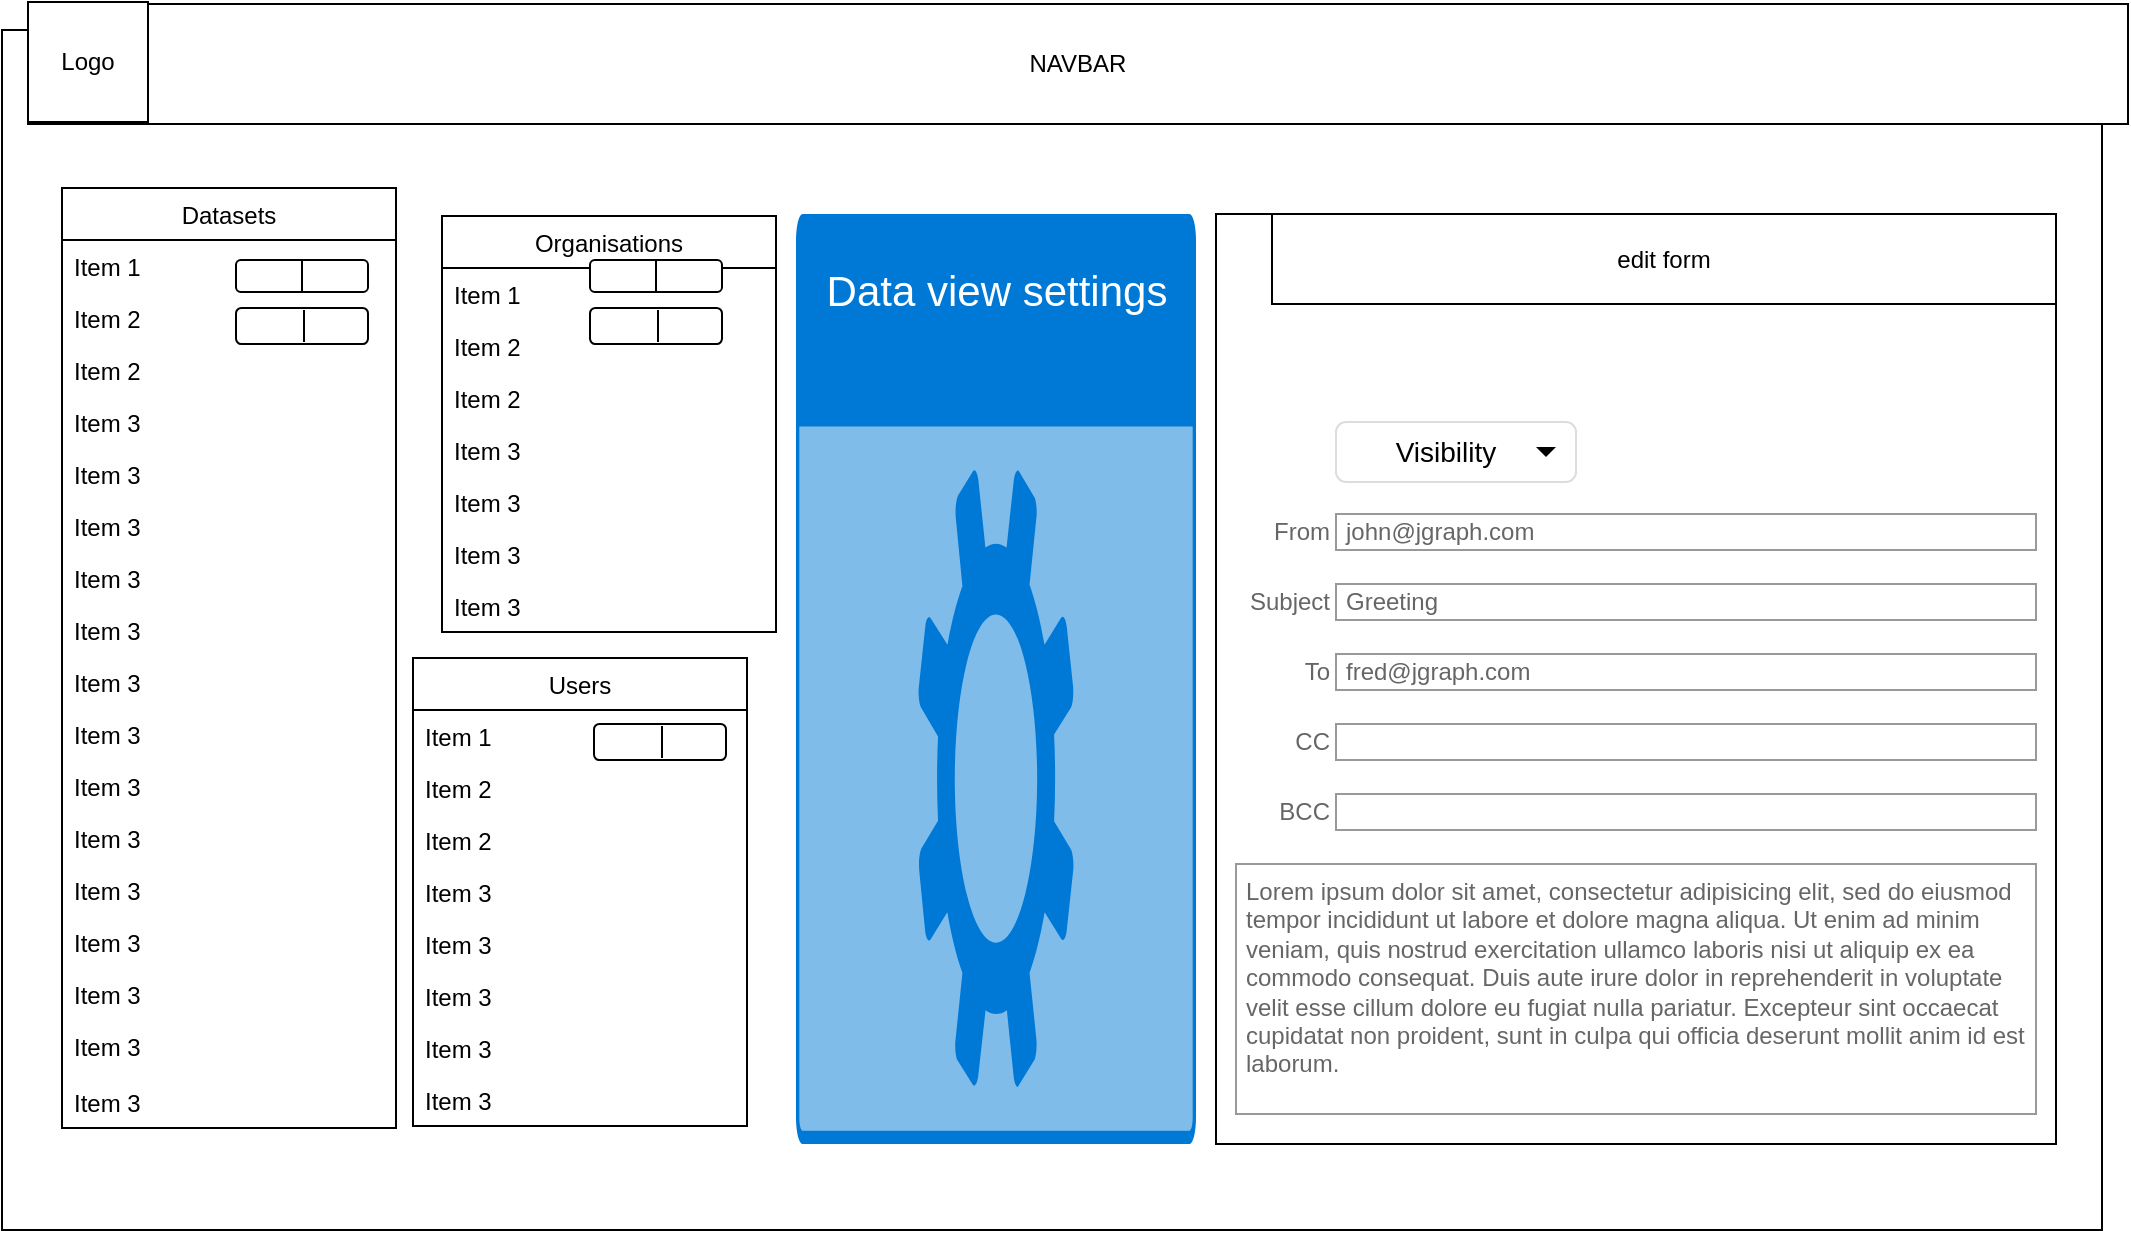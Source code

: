 <mxfile version="11.2.8" type="device" pages="1"><diagram name="Page-1" id="c9db0220-8083-56f3-ca83-edcdcd058819"><mxGraphModel dx="1266" dy="612" grid="1" gridSize="10" guides="1" tooltips="1" connect="1" arrows="1" fold="1" page="1" pageScale="1.5" pageWidth="826" pageHeight="1169" background="#ffffff" math="0" shadow="0"><root><mxCell id="0" style=";html=1;"/><mxCell id="1" style=";html=1;" parent="0"/><mxCell id="bvnYN78s79p-xMKy9MG5-1" value="" style="rounded=0;whiteSpace=wrap;html=1;" vertex="1" parent="1"><mxGeometry x="83" y="33" width="1050" height="600" as="geometry"/></mxCell><mxCell id="bvnYN78s79p-xMKy9MG5-2" value="NAVBAR" style="rounded=0;whiteSpace=wrap;html=1;" vertex="1" parent="1"><mxGeometry x="96" y="20" width="1050" height="60" as="geometry"/></mxCell><mxCell id="bvnYN78s79p-xMKy9MG5-4" value="Logo" style="whiteSpace=wrap;html=1;aspect=fixed;" vertex="1" parent="1"><mxGeometry x="96" y="19" width="60" height="60" as="geometry"/></mxCell><mxCell id="bvnYN78s79p-xMKy9MG5-12" value="Datasets" style="swimlane;fontStyle=0;childLayout=stackLayout;horizontal=1;startSize=26;fillColor=none;horizontalStack=0;resizeParent=1;resizeParentMax=0;resizeLast=0;collapsible=1;marginBottom=0;" vertex="1" parent="1"><mxGeometry x="113" y="112" width="167" height="470" as="geometry"/></mxCell><mxCell id="bvnYN78s79p-xMKy9MG5-13" value="Item 1" style="text;strokeColor=none;fillColor=none;align=left;verticalAlign=top;spacingLeft=4;spacingRight=4;overflow=hidden;rotatable=0;points=[[0,0.5],[1,0.5]];portConstraint=eastwest;" vertex="1" parent="bvnYN78s79p-xMKy9MG5-12"><mxGeometry y="26" width="167" height="26" as="geometry"/></mxCell><mxCell id="bvnYN78s79p-xMKy9MG5-14" value="Item 2" style="text;strokeColor=none;fillColor=none;align=left;verticalAlign=top;spacingLeft=4;spacingRight=4;overflow=hidden;rotatable=0;points=[[0,0.5],[1,0.5]];portConstraint=eastwest;" vertex="1" parent="bvnYN78s79p-xMKy9MG5-12"><mxGeometry y="52" width="167" height="26" as="geometry"/></mxCell><mxCell id="bvnYN78s79p-xMKy9MG5-18" value="Item 2" style="text;strokeColor=none;fillColor=none;align=left;verticalAlign=top;spacingLeft=4;spacingRight=4;overflow=hidden;rotatable=0;points=[[0,0.5],[1,0.5]];portConstraint=eastwest;" vertex="1" parent="bvnYN78s79p-xMKy9MG5-12"><mxGeometry y="78" width="167" height="26" as="geometry"/></mxCell><mxCell id="bvnYN78s79p-xMKy9MG5-15" value="Item 3" style="text;strokeColor=none;fillColor=none;align=left;verticalAlign=top;spacingLeft=4;spacingRight=4;overflow=hidden;rotatable=0;points=[[0,0.5],[1,0.5]];portConstraint=eastwest;" vertex="1" parent="bvnYN78s79p-xMKy9MG5-12"><mxGeometry y="104" width="167" height="26" as="geometry"/></mxCell><mxCell id="bvnYN78s79p-xMKy9MG5-45" value="Item 3" style="text;strokeColor=none;fillColor=none;align=left;verticalAlign=top;spacingLeft=4;spacingRight=4;overflow=hidden;rotatable=0;points=[[0,0.5],[1,0.5]];portConstraint=eastwest;" vertex="1" parent="bvnYN78s79p-xMKy9MG5-12"><mxGeometry y="130" width="167" height="26" as="geometry"/></mxCell><mxCell id="bvnYN78s79p-xMKy9MG5-46" value="Item 3" style="text;strokeColor=none;fillColor=none;align=left;verticalAlign=top;spacingLeft=4;spacingRight=4;overflow=hidden;rotatable=0;points=[[0,0.5],[1,0.5]];portConstraint=eastwest;" vertex="1" parent="bvnYN78s79p-xMKy9MG5-12"><mxGeometry y="156" width="167" height="26" as="geometry"/></mxCell><mxCell id="bvnYN78s79p-xMKy9MG5-19" value="Item 3" style="text;strokeColor=none;fillColor=none;align=left;verticalAlign=top;spacingLeft=4;spacingRight=4;overflow=hidden;rotatable=0;points=[[0,0.5],[1,0.5]];portConstraint=eastwest;" vertex="1" parent="bvnYN78s79p-xMKy9MG5-12"><mxGeometry y="182" width="167" height="26" as="geometry"/></mxCell><mxCell id="bvnYN78s79p-xMKy9MG5-20" value="Item 3" style="text;strokeColor=none;fillColor=none;align=left;verticalAlign=top;spacingLeft=4;spacingRight=4;overflow=hidden;rotatable=0;points=[[0,0.5],[1,0.5]];portConstraint=eastwest;" vertex="1" parent="bvnYN78s79p-xMKy9MG5-12"><mxGeometry y="208" width="167" height="26" as="geometry"/></mxCell><mxCell id="bvnYN78s79p-xMKy9MG5-21" value="Item 3" style="text;strokeColor=none;fillColor=none;align=left;verticalAlign=top;spacingLeft=4;spacingRight=4;overflow=hidden;rotatable=0;points=[[0,0.5],[1,0.5]];portConstraint=eastwest;" vertex="1" parent="bvnYN78s79p-xMKy9MG5-12"><mxGeometry y="234" width="167" height="26" as="geometry"/></mxCell><mxCell id="bvnYN78s79p-xMKy9MG5-22" value="Item 3" style="text;strokeColor=none;fillColor=none;align=left;verticalAlign=top;spacingLeft=4;spacingRight=4;overflow=hidden;rotatable=0;points=[[0,0.5],[1,0.5]];portConstraint=eastwest;" vertex="1" parent="bvnYN78s79p-xMKy9MG5-12"><mxGeometry y="260" width="167" height="26" as="geometry"/></mxCell><mxCell id="bvnYN78s79p-xMKy9MG5-41" value="Item 3" style="text;strokeColor=none;fillColor=none;align=left;verticalAlign=top;spacingLeft=4;spacingRight=4;overflow=hidden;rotatable=0;points=[[0,0.5],[1,0.5]];portConstraint=eastwest;" vertex="1" parent="bvnYN78s79p-xMKy9MG5-12"><mxGeometry y="286" width="167" height="26" as="geometry"/></mxCell><mxCell id="bvnYN78s79p-xMKy9MG5-42" value="Item 3" style="text;strokeColor=none;fillColor=none;align=left;verticalAlign=top;spacingLeft=4;spacingRight=4;overflow=hidden;rotatable=0;points=[[0,0.5],[1,0.5]];portConstraint=eastwest;" vertex="1" parent="bvnYN78s79p-xMKy9MG5-12"><mxGeometry y="312" width="167" height="26" as="geometry"/></mxCell><mxCell id="bvnYN78s79p-xMKy9MG5-48" value="Item 3" style="text;strokeColor=none;fillColor=none;align=left;verticalAlign=top;spacingLeft=4;spacingRight=4;overflow=hidden;rotatable=0;points=[[0,0.5],[1,0.5]];portConstraint=eastwest;" vertex="1" parent="bvnYN78s79p-xMKy9MG5-12"><mxGeometry y="338" width="167" height="26" as="geometry"/></mxCell><mxCell id="bvnYN78s79p-xMKy9MG5-47" value="Item 3" style="text;strokeColor=none;fillColor=none;align=left;verticalAlign=top;spacingLeft=4;spacingRight=4;overflow=hidden;rotatable=0;points=[[0,0.5],[1,0.5]];portConstraint=eastwest;" vertex="1" parent="bvnYN78s79p-xMKy9MG5-12"><mxGeometry y="364" width="167" height="26" as="geometry"/></mxCell><mxCell id="bvnYN78s79p-xMKy9MG5-43" value="Item 3" style="text;strokeColor=none;fillColor=none;align=left;verticalAlign=top;spacingLeft=4;spacingRight=4;overflow=hidden;rotatable=0;points=[[0,0.5],[1,0.5]];portConstraint=eastwest;" vertex="1" parent="bvnYN78s79p-xMKy9MG5-12"><mxGeometry y="390" width="167" height="26" as="geometry"/></mxCell><mxCell id="bvnYN78s79p-xMKy9MG5-44" value="Item 3" style="text;strokeColor=none;fillColor=none;align=left;verticalAlign=top;spacingLeft=4;spacingRight=4;overflow=hidden;rotatable=0;points=[[0,0.5],[1,0.5]];portConstraint=eastwest;" vertex="1" parent="bvnYN78s79p-xMKy9MG5-12"><mxGeometry y="416" width="167" height="28" as="geometry"/></mxCell><mxCell id="bvnYN78s79p-xMKy9MG5-23" value="Item 3" style="text;strokeColor=none;fillColor=none;align=left;verticalAlign=top;spacingLeft=4;spacingRight=4;overflow=hidden;rotatable=0;points=[[0,0.5],[1,0.5]];portConstraint=eastwest;" vertex="1" parent="bvnYN78s79p-xMKy9MG5-12"><mxGeometry y="444" width="167" height="26" as="geometry"/></mxCell><mxCell id="bvnYN78s79p-xMKy9MG5-49" value="" style="rounded=1;whiteSpace=wrap;html=1;" vertex="1" parent="1"><mxGeometry x="200" y="148" width="66" height="16" as="geometry"/></mxCell><mxCell id="bvnYN78s79p-xMKy9MG5-50" value="" style="rounded=1;whiteSpace=wrap;html=1;" vertex="1" parent="1"><mxGeometry x="200" y="172" width="66" height="18" as="geometry"/></mxCell><mxCell id="bvnYN78s79p-xMKy9MG5-56" value="" style="endArrow=none;html=1;entryX=0.5;entryY=0;entryDx=0;entryDy=0;exitX=0.5;exitY=1;exitDx=0;exitDy=0;" edge="1" parent="1" source="bvnYN78s79p-xMKy9MG5-49" target="bvnYN78s79p-xMKy9MG5-49"><mxGeometry width="50" height="50" relative="1" as="geometry"><mxPoint x="80" y="660" as="sourcePoint"/><mxPoint x="130" y="610" as="targetPoint"/></mxGeometry></mxCell><mxCell id="bvnYN78s79p-xMKy9MG5-58" value="" style="endArrow=none;html=1;entryX=0.5;entryY=0;entryDx=0;entryDy=0;exitX=0.5;exitY=1;exitDx=0;exitDy=0;" edge="1" parent="1"><mxGeometry width="50" height="50" relative="1" as="geometry"><mxPoint x="234" y="189" as="sourcePoint"/><mxPoint x="234" y="173" as="targetPoint"/></mxGeometry></mxCell><mxCell id="bvnYN78s79p-xMKy9MG5-64" value="Organisations" style="swimlane;fontStyle=0;childLayout=stackLayout;horizontal=1;startSize=26;fillColor=none;horizontalStack=0;resizeParent=1;resizeParentMax=0;resizeLast=0;collapsible=1;marginBottom=0;" vertex="1" parent="1"><mxGeometry x="303" y="126" width="167" height="208" as="geometry"/></mxCell><mxCell id="bvnYN78s79p-xMKy9MG5-65" value="Item 1" style="text;strokeColor=none;fillColor=none;align=left;verticalAlign=top;spacingLeft=4;spacingRight=4;overflow=hidden;rotatable=0;points=[[0,0.5],[1,0.5]];portConstraint=eastwest;" vertex="1" parent="bvnYN78s79p-xMKy9MG5-64"><mxGeometry y="26" width="167" height="26" as="geometry"/></mxCell><mxCell id="bvnYN78s79p-xMKy9MG5-66" value="Item 2" style="text;strokeColor=none;fillColor=none;align=left;verticalAlign=top;spacingLeft=4;spacingRight=4;overflow=hidden;rotatable=0;points=[[0,0.5],[1,0.5]];portConstraint=eastwest;" vertex="1" parent="bvnYN78s79p-xMKy9MG5-64"><mxGeometry y="52" width="167" height="26" as="geometry"/></mxCell><mxCell id="bvnYN78s79p-xMKy9MG5-67" value="Item 2" style="text;strokeColor=none;fillColor=none;align=left;verticalAlign=top;spacingLeft=4;spacingRight=4;overflow=hidden;rotatable=0;points=[[0,0.5],[1,0.5]];portConstraint=eastwest;" vertex="1" parent="bvnYN78s79p-xMKy9MG5-64"><mxGeometry y="78" width="167" height="26" as="geometry"/></mxCell><mxCell id="bvnYN78s79p-xMKy9MG5-68" value="Item 3" style="text;strokeColor=none;fillColor=none;align=left;verticalAlign=top;spacingLeft=4;spacingRight=4;overflow=hidden;rotatable=0;points=[[0,0.5],[1,0.5]];portConstraint=eastwest;" vertex="1" parent="bvnYN78s79p-xMKy9MG5-64"><mxGeometry y="104" width="167" height="26" as="geometry"/></mxCell><mxCell id="bvnYN78s79p-xMKy9MG5-69" value="Item 3" style="text;strokeColor=none;fillColor=none;align=left;verticalAlign=top;spacingLeft=4;spacingRight=4;overflow=hidden;rotatable=0;points=[[0,0.5],[1,0.5]];portConstraint=eastwest;" vertex="1" parent="bvnYN78s79p-xMKy9MG5-64"><mxGeometry y="130" width="167" height="26" as="geometry"/></mxCell><mxCell id="bvnYN78s79p-xMKy9MG5-78" value="Item 3" style="text;strokeColor=none;fillColor=none;align=left;verticalAlign=top;spacingLeft=4;spacingRight=4;overflow=hidden;rotatable=0;points=[[0,0.5],[1,0.5]];portConstraint=eastwest;" vertex="1" parent="bvnYN78s79p-xMKy9MG5-64"><mxGeometry y="156" width="167" height="26" as="geometry"/></mxCell><mxCell id="bvnYN78s79p-xMKy9MG5-79" value="Item 3" style="text;strokeColor=none;fillColor=none;align=left;verticalAlign=top;spacingLeft=4;spacingRight=4;overflow=hidden;rotatable=0;points=[[0,0.5],[1,0.5]];portConstraint=eastwest;" vertex="1" parent="bvnYN78s79p-xMKy9MG5-64"><mxGeometry y="182" width="167" height="26" as="geometry"/></mxCell><mxCell id="bvnYN78s79p-xMKy9MG5-82" value="" style="rounded=1;whiteSpace=wrap;html=1;" vertex="1" parent="1"><mxGeometry x="377" y="148" width="66" height="16" as="geometry"/></mxCell><mxCell id="bvnYN78s79p-xMKy9MG5-83" value="" style="rounded=1;whiteSpace=wrap;html=1;" vertex="1" parent="1"><mxGeometry x="377" y="172" width="66" height="18" as="geometry"/></mxCell><mxCell id="bvnYN78s79p-xMKy9MG5-84" value="" style="endArrow=none;html=1;entryX=0.5;entryY=0;entryDx=0;entryDy=0;exitX=0.5;exitY=1;exitDx=0;exitDy=0;" edge="1" parent="1" source="bvnYN78s79p-xMKy9MG5-82" target="bvnYN78s79p-xMKy9MG5-82"><mxGeometry width="50" height="50" relative="1" as="geometry"><mxPoint x="257" y="660" as="sourcePoint"/><mxPoint x="307" y="610" as="targetPoint"/></mxGeometry></mxCell><mxCell id="bvnYN78s79p-xMKy9MG5-85" value="" style="endArrow=none;html=1;entryX=0.5;entryY=0;entryDx=0;entryDy=0;exitX=0.5;exitY=1;exitDx=0;exitDy=0;" edge="1" parent="1"><mxGeometry width="50" height="50" relative="1" as="geometry"><mxPoint x="411" y="189" as="sourcePoint"/><mxPoint x="411" y="173" as="targetPoint"/></mxGeometry></mxCell><mxCell id="bvnYN78s79p-xMKy9MG5-86" value="Users" style="swimlane;fontStyle=0;childLayout=stackLayout;horizontal=1;startSize=26;fillColor=none;horizontalStack=0;resizeParent=1;resizeParentMax=0;resizeLast=0;collapsible=1;marginBottom=0;" vertex="1" parent="1"><mxGeometry x="288.5" y="347" width="167" height="234" as="geometry"/></mxCell><mxCell id="bvnYN78s79p-xMKy9MG5-87" value="Item 1" style="text;strokeColor=none;fillColor=none;align=left;verticalAlign=top;spacingLeft=4;spacingRight=4;overflow=hidden;rotatable=0;points=[[0,0.5],[1,0.5]];portConstraint=eastwest;" vertex="1" parent="bvnYN78s79p-xMKy9MG5-86"><mxGeometry y="26" width="167" height="26" as="geometry"/></mxCell><mxCell id="bvnYN78s79p-xMKy9MG5-88" value="Item 2" style="text;strokeColor=none;fillColor=none;align=left;verticalAlign=top;spacingLeft=4;spacingRight=4;overflow=hidden;rotatable=0;points=[[0,0.5],[1,0.5]];portConstraint=eastwest;" vertex="1" parent="bvnYN78s79p-xMKy9MG5-86"><mxGeometry y="52" width="167" height="26" as="geometry"/></mxCell><mxCell id="bvnYN78s79p-xMKy9MG5-89" value="Item 2" style="text;strokeColor=none;fillColor=none;align=left;verticalAlign=top;spacingLeft=4;spacingRight=4;overflow=hidden;rotatable=0;points=[[0,0.5],[1,0.5]];portConstraint=eastwest;" vertex="1" parent="bvnYN78s79p-xMKy9MG5-86"><mxGeometry y="78" width="167" height="26" as="geometry"/></mxCell><mxCell id="bvnYN78s79p-xMKy9MG5-90" value="Item 3" style="text;strokeColor=none;fillColor=none;align=left;verticalAlign=top;spacingLeft=4;spacingRight=4;overflow=hidden;rotatable=0;points=[[0,0.5],[1,0.5]];portConstraint=eastwest;" vertex="1" parent="bvnYN78s79p-xMKy9MG5-86"><mxGeometry y="104" width="167" height="26" as="geometry"/></mxCell><mxCell id="bvnYN78s79p-xMKy9MG5-91" value="Item 3" style="text;strokeColor=none;fillColor=none;align=left;verticalAlign=top;spacingLeft=4;spacingRight=4;overflow=hidden;rotatable=0;points=[[0,0.5],[1,0.5]];portConstraint=eastwest;" vertex="1" parent="bvnYN78s79p-xMKy9MG5-86"><mxGeometry y="130" width="167" height="26" as="geometry"/></mxCell><mxCell id="bvnYN78s79p-xMKy9MG5-92" value="Item 3" style="text;strokeColor=none;fillColor=none;align=left;verticalAlign=top;spacingLeft=4;spacingRight=4;overflow=hidden;rotatable=0;points=[[0,0.5],[1,0.5]];portConstraint=eastwest;" vertex="1" parent="bvnYN78s79p-xMKy9MG5-86"><mxGeometry y="156" width="167" height="26" as="geometry"/></mxCell><mxCell id="bvnYN78s79p-xMKy9MG5-94" value="Item 3" style="text;strokeColor=none;fillColor=none;align=left;verticalAlign=top;spacingLeft=4;spacingRight=4;overflow=hidden;rotatable=0;points=[[0,0.5],[1,0.5]];portConstraint=eastwest;" vertex="1" parent="bvnYN78s79p-xMKy9MG5-86"><mxGeometry y="182" width="167" height="26" as="geometry"/></mxCell><mxCell id="bvnYN78s79p-xMKy9MG5-93" value="Item 3" style="text;strokeColor=none;fillColor=none;align=left;verticalAlign=top;spacingLeft=4;spacingRight=4;overflow=hidden;rotatable=0;points=[[0,0.5],[1,0.5]];portConstraint=eastwest;" vertex="1" parent="bvnYN78s79p-xMKy9MG5-86"><mxGeometry y="208" width="167" height="26" as="geometry"/></mxCell><mxCell id="bvnYN78s79p-xMKy9MG5-109" value="" style="rounded=1;whiteSpace=wrap;html=1;" vertex="1" parent="1"><mxGeometry x="379" y="380" width="66" height="18" as="geometry"/></mxCell><mxCell id="bvnYN78s79p-xMKy9MG5-110" value="" style="endArrow=none;html=1;entryX=0.5;entryY=0;entryDx=0;entryDy=0;exitX=0.5;exitY=1;exitDx=0;exitDy=0;" edge="1" parent="1"><mxGeometry width="50" height="50" relative="1" as="geometry"><mxPoint x="413" y="397" as="sourcePoint"/><mxPoint x="413" y="381" as="targetPoint"/></mxGeometry></mxCell><mxCell id="bvnYN78s79p-xMKy9MG5-111" value="" style="rounded=0;whiteSpace=wrap;html=1;" vertex="1" parent="1"><mxGeometry x="690" y="125" width="420" height="465" as="geometry"/></mxCell><mxCell id="bvnYN78s79p-xMKy9MG5-113" value="edit form" style="rounded=0;whiteSpace=wrap;html=1;" vertex="1" parent="1"><mxGeometry x="718" y="125" width="392" height="45" as="geometry"/></mxCell><mxCell id="bvnYN78s79p-xMKy9MG5-130" value="From" style="strokeWidth=1;shadow=0;dashed=0;align=center;html=1;shape=mxgraph.mockup.forms.anchor;align=right;spacingRight=2;fontColor=#666666;" vertex="1" parent="1"><mxGeometry x="700" y="275" width="50" height="18" as="geometry"/></mxCell><mxCell id="bvnYN78s79p-xMKy9MG5-131" value="john@jgraph.com" style="strokeWidth=1;shadow=0;dashed=0;align=center;html=1;shape=mxgraph.mockup.forms.rrect;fillColor=#ffffff;rSize=0;fontColor=#666666;align=left;spacingLeft=3;strokeColor=#999999;" vertex="1" parent="1"><mxGeometry x="750" y="275" width="350" height="18" as="geometry"/></mxCell><mxCell id="bvnYN78s79p-xMKy9MG5-132" value="Subject" style="strokeWidth=1;shadow=0;dashed=0;align=center;html=1;shape=mxgraph.mockup.forms.anchor;align=right;spacingRight=2;fontColor=#666666;" vertex="1" parent="1"><mxGeometry x="700" y="310" width="50" height="18" as="geometry"/></mxCell><mxCell id="bvnYN78s79p-xMKy9MG5-133" value="Greeting" style="strokeWidth=1;shadow=0;dashed=0;align=center;html=1;shape=mxgraph.mockup.forms.rrect;fillColor=#ffffff;rSize=0;fontColor=#666666;align=left;spacingLeft=3;strokeColor=#999999;" vertex="1" parent="1"><mxGeometry x="750" y="310" width="350" height="18" as="geometry"/></mxCell><mxCell id="bvnYN78s79p-xMKy9MG5-134" value="To" style="strokeWidth=1;shadow=0;dashed=0;align=center;html=1;shape=mxgraph.mockup.forms.anchor;align=right;spacingRight=2;fontColor=#666666;" vertex="1" parent="1"><mxGeometry x="700" y="345" width="50" height="18" as="geometry"/></mxCell><mxCell id="bvnYN78s79p-xMKy9MG5-135" value="fred@jgraph.com" style="strokeWidth=1;shadow=0;dashed=0;align=center;html=1;shape=mxgraph.mockup.forms.rrect;fillColor=#ffffff;rSize=0;fontColor=#666666;align=left;spacingLeft=3;strokeColor=#999999;" vertex="1" parent="1"><mxGeometry x="750" y="345" width="350" height="18" as="geometry"/></mxCell><mxCell id="bvnYN78s79p-xMKy9MG5-136" value="CC" style="strokeWidth=1;shadow=0;dashed=0;align=center;html=1;shape=mxgraph.mockup.forms.anchor;align=right;spacingRight=2;fontColor=#666666;" vertex="1" parent="1"><mxGeometry x="700" y="380" width="50" height="18" as="geometry"/></mxCell><mxCell id="bvnYN78s79p-xMKy9MG5-137" value="" style="strokeWidth=1;shadow=0;dashed=0;align=center;html=1;shape=mxgraph.mockup.forms.rrect;fillColor=#ffffff;rSize=0;fontColor=#666666;align=left;spacingLeft=3;strokeColor=#999999;" vertex="1" parent="1"><mxGeometry x="750" y="380" width="350" height="18" as="geometry"/></mxCell><mxCell id="bvnYN78s79p-xMKy9MG5-138" value="BCC" style="strokeWidth=1;shadow=0;dashed=0;align=center;html=1;shape=mxgraph.mockup.forms.anchor;align=right;spacingRight=2;fontColor=#666666;" vertex="1" parent="1"><mxGeometry x="700" y="415" width="50" height="18" as="geometry"/></mxCell><mxCell id="bvnYN78s79p-xMKy9MG5-139" value="" style="strokeWidth=1;shadow=0;dashed=0;align=center;html=1;shape=mxgraph.mockup.forms.rrect;fillColor=#ffffff;rSize=0;fontColor=#666666;align=left;spacingLeft=3;strokeColor=#999999;" vertex="1" parent="1"><mxGeometry x="750" y="415" width="350" height="18" as="geometry"/></mxCell><mxCell id="bvnYN78s79p-xMKy9MG5-140" value="Lorem ipsum dolor sit amet, consectetur adipisicing elit, sed do eiusmod tempor incididunt ut labore et dolore magna aliqua. Ut enim ad minim veniam, quis nostrud exercitation ullamco laboris nisi ut aliquip ex ea commodo consequat. Duis aute irure dolor in reprehenderit in voluptate velit esse cillum dolore eu fugiat nulla pariatur. Excepteur sint occaecat cupidatat non proident, sunt in culpa qui officia deserunt mollit anim id est laborum." style="strokeWidth=1;shadow=0;dashed=0;align=center;html=1;shape=mxgraph.mockup.forms.rrect;fillColor=#ffffff;rSize=0;fontColor=#666666;align=left;spacingLeft=3;strokeColor=#999999;verticalAlign=top;whiteSpace=wrap;" vertex="1" parent="1"><mxGeometry x="700" y="450" width="400" height="125" as="geometry"/></mxCell><mxCell id="bvnYN78s79p-xMKy9MG5-142" value="Visibility" style="html=1;shadow=0;dashed=0;shape=mxgraph.bootstrap.rrect;rSize=5;strokeColor=#dddddd;spacingRight=10;fontSize=14;whiteSpace=wrap;fillColor=#ffffff;align=center;" vertex="1" parent="1"><mxGeometry x="750" y="229" width="120" height="30" as="geometry"/></mxCell><mxCell id="bvnYN78s79p-xMKy9MG5-143" value="" style="shape=triangle;direction=south;fillColor=#000000;strokeColor=none;perimeter=none;" vertex="1" parent="bvnYN78s79p-xMKy9MG5-142"><mxGeometry x="1" y="0.5" width="10" height="5" relative="1" as="geometry"><mxPoint x="-20" y="-2.5" as="offset"/></mxGeometry></mxCell><mxCell id="bvnYN78s79p-xMKy9MG5-144" value="&lt;font style=&quot;font-size: 21px&quot;&gt;&lt;br&gt;Data view settings&lt;/font&gt;" style="html=1;strokeColor=none;fillColor=#0079D6;labelPosition=center;verticalLabelPosition=middle;verticalAlign=top;align=center;fontSize=12;outlineConnect=0;spacingTop=-6;fontColor=#FFFFFF;shape=mxgraph.sitemap.settings;" vertex="1" parent="1"><mxGeometry x="480" y="125" width="200" height="465" as="geometry"/></mxCell></root></mxGraphModel></diagram></mxfile>